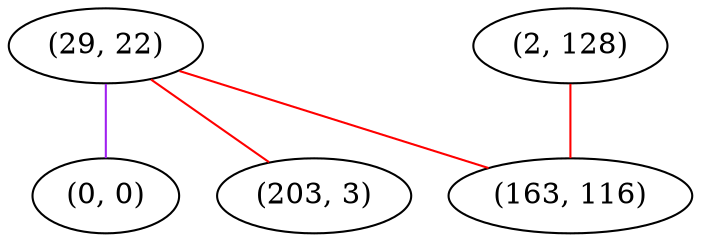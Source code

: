 graph "" {
"(29, 22)";
"(2, 128)";
"(0, 0)";
"(163, 116)";
"(203, 3)";
"(29, 22)" -- "(0, 0)"  [color=purple, key=0, weight=4];
"(29, 22)" -- "(163, 116)"  [color=red, key=0, weight=1];
"(29, 22)" -- "(203, 3)"  [color=red, key=0, weight=1];
"(2, 128)" -- "(163, 116)"  [color=red, key=0, weight=1];
}
